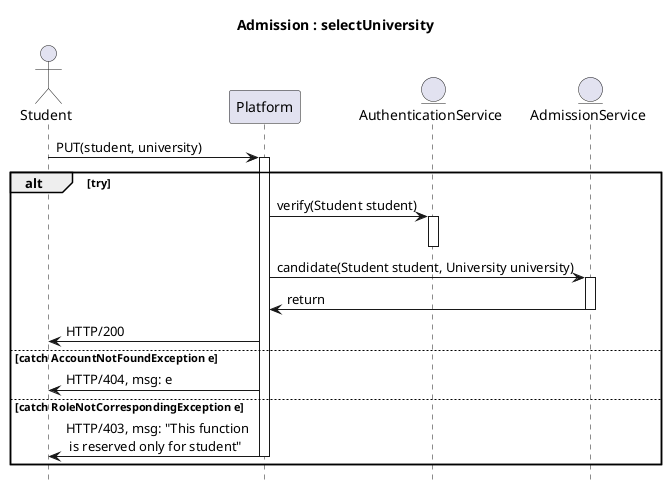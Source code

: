 @startuml

hide footbox
title Admission : selectUniversity
actor Student
participant Platform
entity AuthenticationService
entity AdmissionService

Student -> Platform : PUT(student, university)
activate Platform
alt try

    Platform -> AuthenticationService : verify(Student student)
    activate AuthenticationService
    deactivate AuthenticationService

    Platform -> AdmissionService: candidate(Student student, University university)
    activate AdmissionService
    AdmissionService -> Platform: return
    deactivate AdmissionService

    Platform -> Student : HTTP/200

else catch AccountNotFoundException e

    Platform -> Student : HTTP/404, msg: e

else catch RoleNotCorrespondingException e

    Platform -> Student : HTTP/403, msg: "This function \n is reserved only for student"
    deactivate Platform
end

@enduml